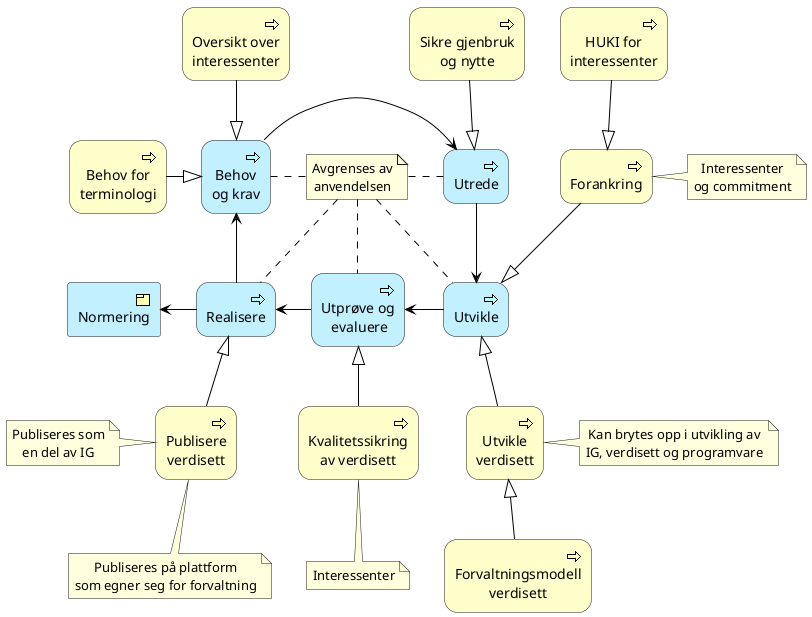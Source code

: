 @startuml
!include <archimate/Archimate>
sprite $bProduct jar:archimate/business-product

archimate #Application "Behov\nog krav" as behov<<application-process>>
archimate #Business "Oversikt over\ninteressenter" as interessent<<business-process>>
archimate #Business "Behov for\nterminologi" as terminologib<<business-process>>
archimate #Application "Utrede" as dokumentere<<application-process>>
archimate #Business "Sikre gjenbruk\nog nytte" as gjenbruk<<business-process>>
archimate #Business "Forankring" as forankring<<business-process>>
archimate #Business "HUKI for\ninteressenter" as interessenter<<business-process>>
archimate #Application "Utvikle" as utvikle<<application-process>>
'archimate #Business "Implementere\nprogramvare" as programvare<<business-process>>
archimate #Business "Utvikle\nverdisett" as uverdisett<<business-process>>
archimate #Business "Forvaltningsmodell\nverdisett" as forvaltningsmod<<business-process>>
archimate #Application "Utprøve og\n evaluere" as utprøve<<application-process>>
archimate #Business "Kvalitetssikring\nav verdisett" as kvalitetssikre<<business-process>>
archimate #Application "Realisere" as realisere<<application-process>>
'archimate #Business "Publisere" as publisere<<business-process>>
archimate #Business "Publisere\nverdisett" as pverdisett<<business-process>>
rectangle "Normering" as normering <<$bProduct>> #Application

note "Interessenter \nog commitment" as int
note "Interessenter" as int2
note "Publiseres som\nen del av IG" as pub2
note "Publiseres på plattform\nsom egner seg for forvaltning" as pub
note "Avgrenses av\nanvendelsen" as utv
note "Kan brytes opp i utvikling av\nIG, verdisett og programvare" as utv2

'archimate #Business "Forvaltning" as forvaltning<<business-process>>

behov  <|-up- interessent
behov <|-left- terminologib
dokumentere <|-up- gjenbruk
utvikle <|-down- uverdisett
forvaltningsmod -up-|> uverdisett
realisere <|-down- pverdisett
utprøve <|-- kvalitetssikre
forankring <|-up- interessenter
forankring -down-|> utvikle

behov -> dokumentere
'forankring --> utvikle
dokumentere -> utvikle
utvikle -left-> utprøve
utprøve -left-> realisere
realisere -up-> behov
realisere -left-> normering

'realisere -down-> forvaltning

forankring .right. int
kvalitetssikre .down. int2
pverdisett .down. pub
pverdisett -left- pub2 
'pub2 .up[hidden]. terminologib
utvikle .up. utv
utv .down. utprøve
utv .right. realisere
utv .right. dokumentere
utv .left. behov
'uverdisett -up- utv
uverdisett -right- utv2

@enduml